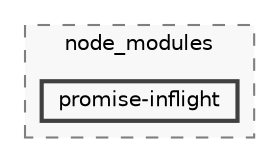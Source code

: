 digraph "backend/node_modules/promise-inflight"
{
 // LATEX_PDF_SIZE
  bgcolor="transparent";
  edge [fontname=Helvetica,fontsize=10,labelfontname=Helvetica,labelfontsize=10];
  node [fontname=Helvetica,fontsize=10,shape=box,height=0.2,width=0.4];
  compound=true
  subgraph clusterdir_86dbea9de526ba50b112ba867d8b4b1f {
    graph [ bgcolor="#f8f8f8", pencolor="grey50", label="node_modules", fontname=Helvetica,fontsize=10 style="filled,dashed", URL="dir_86dbea9de526ba50b112ba867d8b4b1f.html",tooltip=""]
  dir_bb7d42a79c934eef0045571fc5bb6fd6 [label="promise-inflight", fillcolor="#f8f8f8", color="grey25", style="filled,bold", URL="dir_bb7d42a79c934eef0045571fc5bb6fd6.html",tooltip=""];
  }
}
